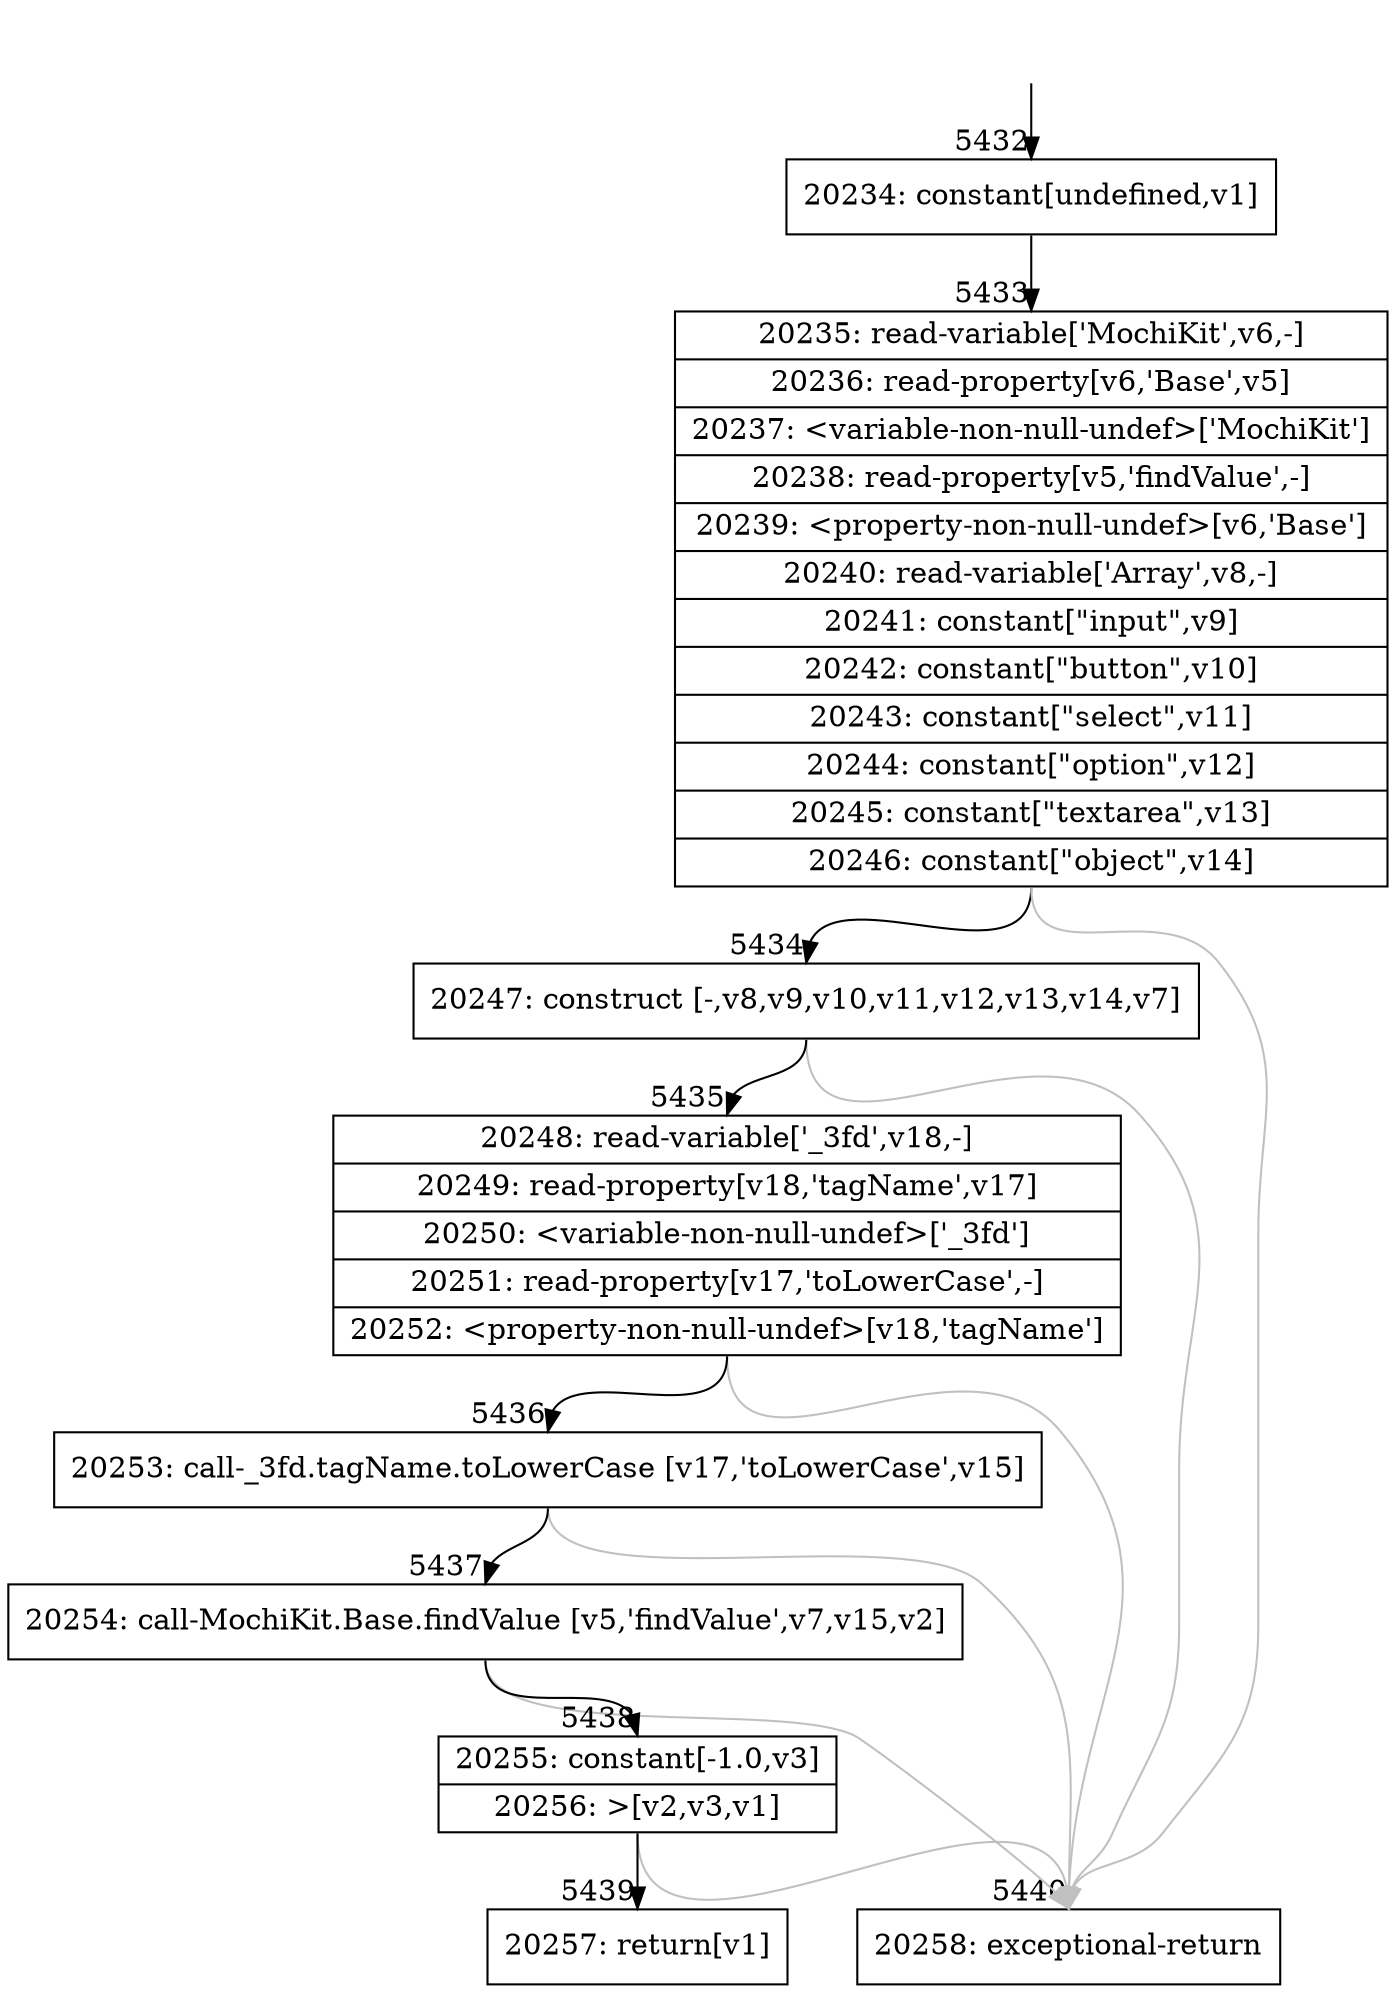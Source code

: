 digraph {
rankdir="TD"
BB_entry375[shape=none,label=""];
BB_entry375 -> BB5432 [tailport=s, headport=n, headlabel="    5432"]
BB5432 [shape=record label="{20234: constant[undefined,v1]}" ] 
BB5432 -> BB5433 [tailport=s, headport=n, headlabel="      5433"]
BB5433 [shape=record label="{20235: read-variable['MochiKit',v6,-]|20236: read-property[v6,'Base',v5]|20237: \<variable-non-null-undef\>['MochiKit']|20238: read-property[v5,'findValue',-]|20239: \<property-non-null-undef\>[v6,'Base']|20240: read-variable['Array',v8,-]|20241: constant[\"input\",v9]|20242: constant[\"button\",v10]|20243: constant[\"select\",v11]|20244: constant[\"option\",v12]|20245: constant[\"textarea\",v13]|20246: constant[\"object\",v14]}" ] 
BB5433 -> BB5434 [tailport=s, headport=n, headlabel="      5434"]
BB5433 -> BB5440 [tailport=s, headport=n, color=gray, headlabel="      5440"]
BB5434 [shape=record label="{20247: construct [-,v8,v9,v10,v11,v12,v13,v14,v7]}" ] 
BB5434 -> BB5435 [tailport=s, headport=n, headlabel="      5435"]
BB5434 -> BB5440 [tailport=s, headport=n, color=gray]
BB5435 [shape=record label="{20248: read-variable['_3fd',v18,-]|20249: read-property[v18,'tagName',v17]|20250: \<variable-non-null-undef\>['_3fd']|20251: read-property[v17,'toLowerCase',-]|20252: \<property-non-null-undef\>[v18,'tagName']}" ] 
BB5435 -> BB5436 [tailport=s, headport=n, headlabel="      5436"]
BB5435 -> BB5440 [tailport=s, headport=n, color=gray]
BB5436 [shape=record label="{20253: call-_3fd.tagName.toLowerCase [v17,'toLowerCase',v15]}" ] 
BB5436 -> BB5437 [tailport=s, headport=n, headlabel="      5437"]
BB5436 -> BB5440 [tailport=s, headport=n, color=gray]
BB5437 [shape=record label="{20254: call-MochiKit.Base.findValue [v5,'findValue',v7,v15,v2]}" ] 
BB5437 -> BB5438 [tailport=s, headport=n, headlabel="      5438"]
BB5437 -> BB5440 [tailport=s, headport=n, color=gray]
BB5438 [shape=record label="{20255: constant[-1.0,v3]|20256: \>[v2,v3,v1]}" ] 
BB5438 -> BB5439 [tailport=s, headport=n, headlabel="      5439"]
BB5438 -> BB5440 [tailport=s, headport=n, color=gray]
BB5439 [shape=record label="{20257: return[v1]}" ] 
BB5440 [shape=record label="{20258: exceptional-return}" ] 
//#$~ 3812
}
